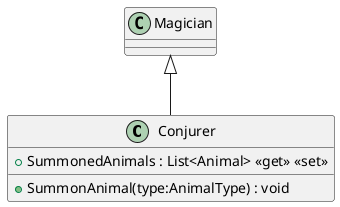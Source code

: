 @startuml
class Conjurer {
    + SummonedAnimals : List<Animal> <<get>> <<set>>
    + SummonAnimal(type:AnimalType) : void
}
Magician <|-- Conjurer
@enduml
